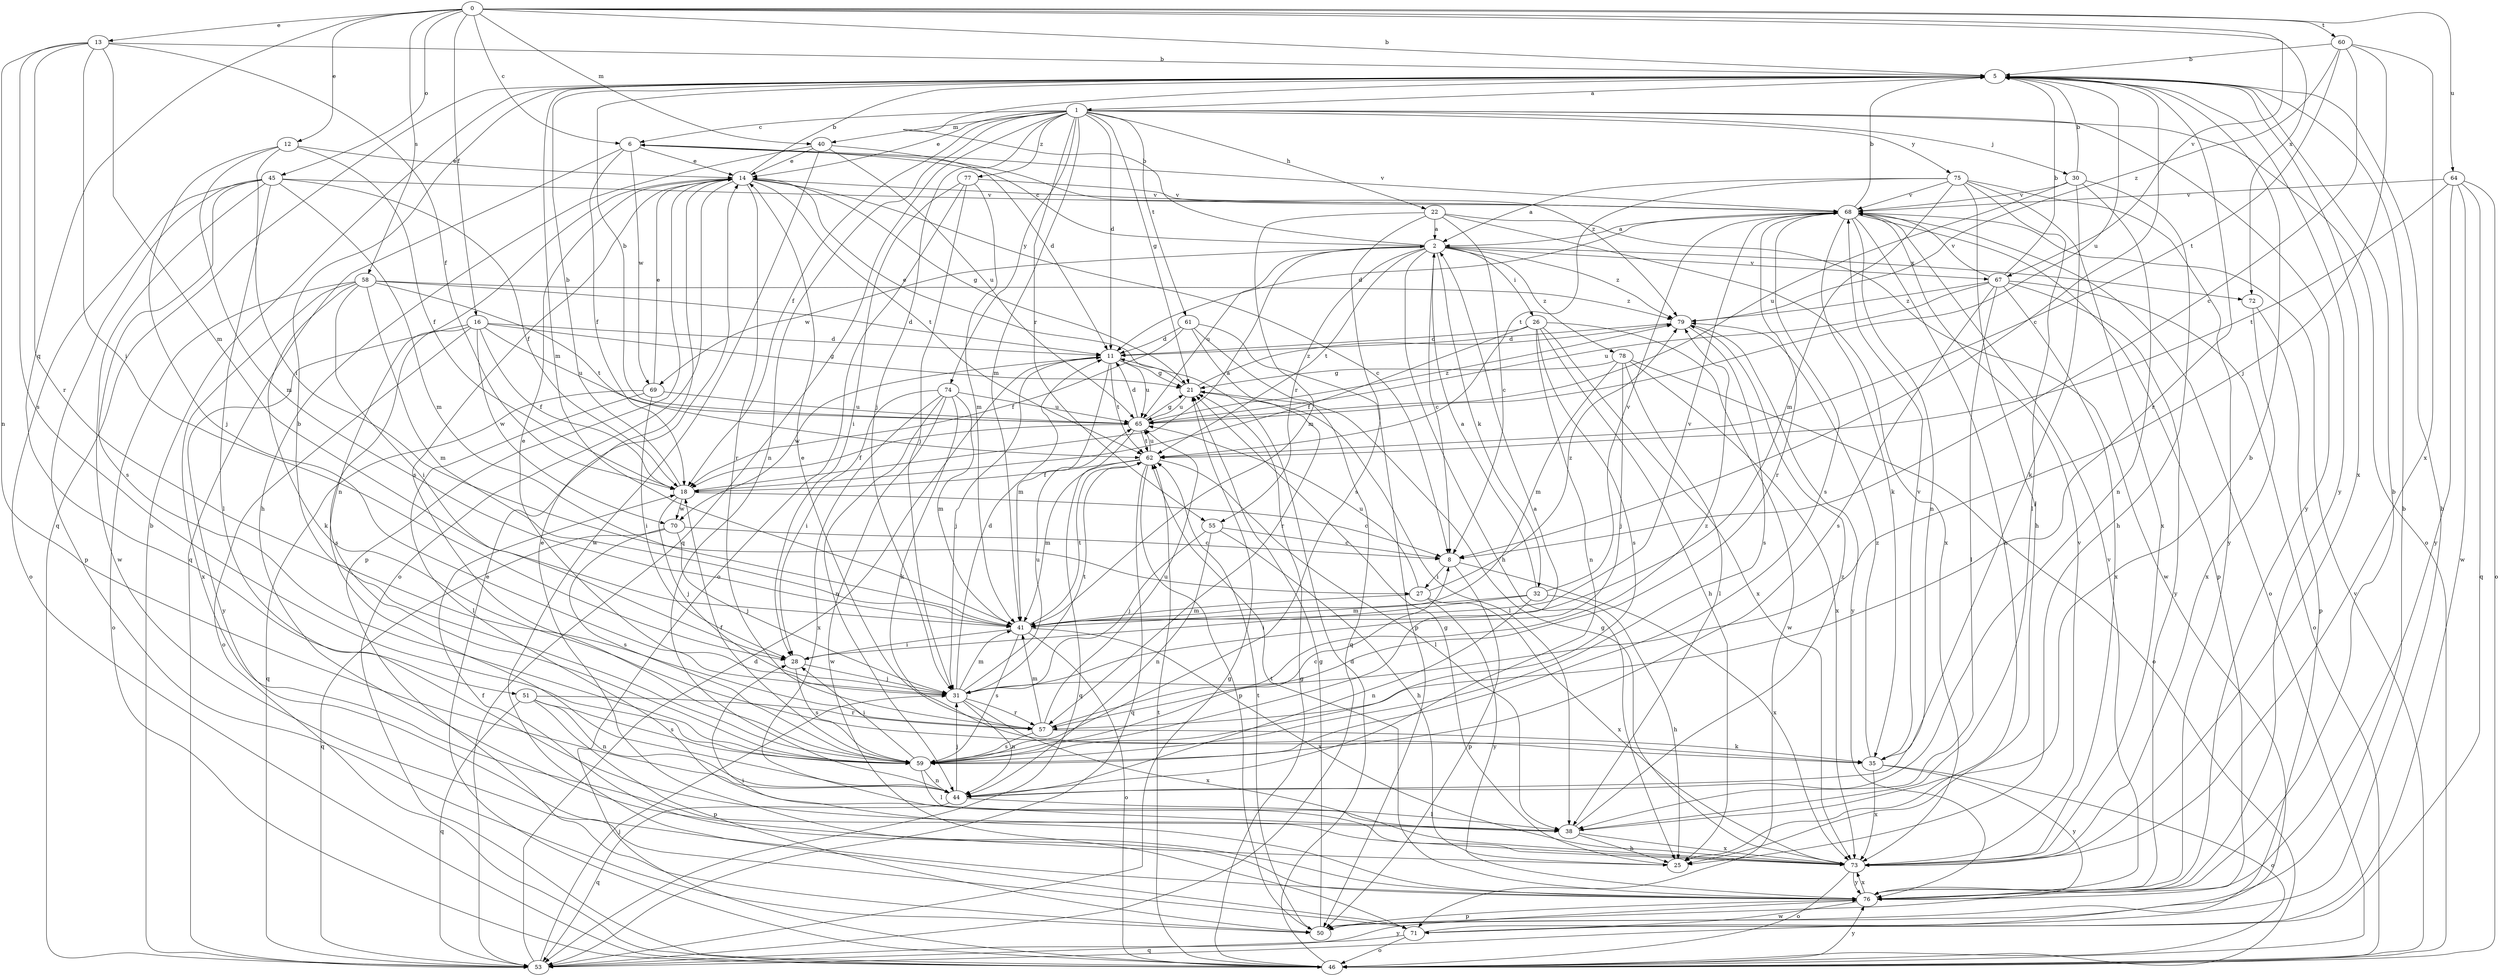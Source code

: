 strict digraph  {
0;
1;
2;
5;
6;
8;
11;
12;
13;
14;
16;
18;
21;
22;
25;
26;
27;
28;
30;
31;
32;
35;
38;
40;
41;
44;
45;
46;
50;
51;
53;
55;
57;
58;
59;
60;
61;
62;
64;
65;
67;
68;
69;
70;
71;
72;
73;
74;
75;
76;
77;
78;
79;
0 -> 5  [label=b];
0 -> 6  [label=c];
0 -> 12  [label=e];
0 -> 13  [label=e];
0 -> 16  [label=f];
0 -> 40  [label=m];
0 -> 45  [label=o];
0 -> 51  [label=q];
0 -> 58  [label=s];
0 -> 60  [label=t];
0 -> 64  [label=u];
0 -> 67  [label=v];
0 -> 72  [label=x];
1 -> 6  [label=c];
1 -> 11  [label=d];
1 -> 14  [label=e];
1 -> 18  [label=f];
1 -> 21  [label=g];
1 -> 22  [label=h];
1 -> 30  [label=j];
1 -> 31  [label=j];
1 -> 40  [label=m];
1 -> 41  [label=m];
1 -> 44  [label=n];
1 -> 46  [label=o];
1 -> 53  [label=q];
1 -> 55  [label=r];
1 -> 61  [label=t];
1 -> 74  [label=y];
1 -> 75  [label=y];
1 -> 76  [label=y];
1 -> 77  [label=z];
2 -> 5  [label=b];
2 -> 6  [label=c];
2 -> 8  [label=c];
2 -> 25  [label=h];
2 -> 26  [label=i];
2 -> 32  [label=k];
2 -> 55  [label=r];
2 -> 62  [label=t];
2 -> 65  [label=u];
2 -> 67  [label=v];
2 -> 69  [label=w];
2 -> 72  [label=x];
2 -> 78  [label=z];
2 -> 79  [label=z];
5 -> 1  [label=a];
5 -> 8  [label=c];
5 -> 41  [label=m];
5 -> 53  [label=q];
5 -> 57  [label=r];
5 -> 65  [label=u];
5 -> 73  [label=x];
5 -> 76  [label=y];
6 -> 14  [label=e];
6 -> 18  [label=f];
6 -> 53  [label=q];
6 -> 68  [label=v];
6 -> 69  [label=w];
6 -> 79  [label=z];
8 -> 27  [label=i];
8 -> 50  [label=p];
8 -> 73  [label=x];
11 -> 21  [label=g];
11 -> 31  [label=j];
11 -> 41  [label=m];
11 -> 62  [label=t];
11 -> 65  [label=u];
11 -> 70  [label=w];
12 -> 14  [label=e];
12 -> 18  [label=f];
12 -> 27  [label=i];
12 -> 31  [label=j];
12 -> 41  [label=m];
13 -> 5  [label=b];
13 -> 18  [label=f];
13 -> 28  [label=i];
13 -> 41  [label=m];
13 -> 44  [label=n];
13 -> 57  [label=r];
13 -> 59  [label=s];
14 -> 5  [label=b];
14 -> 8  [label=c];
14 -> 21  [label=g];
14 -> 44  [label=n];
14 -> 46  [label=o];
14 -> 50  [label=p];
14 -> 57  [label=r];
14 -> 59  [label=s];
14 -> 62  [label=t];
14 -> 68  [label=v];
16 -> 11  [label=d];
16 -> 18  [label=f];
16 -> 21  [label=g];
16 -> 46  [label=o];
16 -> 59  [label=s];
16 -> 65  [label=u];
16 -> 70  [label=w];
16 -> 76  [label=y];
18 -> 2  [label=a];
18 -> 5  [label=b];
18 -> 8  [label=c];
18 -> 31  [label=j];
18 -> 70  [label=w];
21 -> 14  [label=e];
21 -> 38  [label=l];
21 -> 65  [label=u];
21 -> 79  [label=z];
22 -> 2  [label=a];
22 -> 8  [label=c];
22 -> 41  [label=m];
22 -> 59  [label=s];
22 -> 71  [label=w];
22 -> 73  [label=x];
25 -> 21  [label=g];
26 -> 11  [label=d];
26 -> 18  [label=f];
26 -> 25  [label=h];
26 -> 44  [label=n];
26 -> 59  [label=s];
26 -> 71  [label=w];
26 -> 73  [label=x];
27 -> 41  [label=m];
27 -> 65  [label=u];
27 -> 73  [label=x];
27 -> 76  [label=y];
27 -> 79  [label=z];
28 -> 31  [label=j];
28 -> 59  [label=s];
30 -> 5  [label=b];
30 -> 25  [label=h];
30 -> 35  [label=k];
30 -> 44  [label=n];
30 -> 65  [label=u];
30 -> 68  [label=v];
31 -> 11  [label=d];
31 -> 14  [label=e];
31 -> 41  [label=m];
31 -> 44  [label=n];
31 -> 57  [label=r];
31 -> 62  [label=t];
31 -> 65  [label=u];
31 -> 73  [label=x];
32 -> 2  [label=a];
32 -> 25  [label=h];
32 -> 28  [label=i];
32 -> 41  [label=m];
32 -> 44  [label=n];
32 -> 68  [label=v];
35 -> 46  [label=o];
35 -> 68  [label=v];
35 -> 73  [label=x];
35 -> 76  [label=y];
35 -> 79  [label=z];
38 -> 5  [label=b];
38 -> 25  [label=h];
38 -> 73  [label=x];
38 -> 79  [label=z];
40 -> 11  [label=d];
40 -> 14  [label=e];
40 -> 25  [label=h];
40 -> 65  [label=u];
40 -> 71  [label=w];
41 -> 28  [label=i];
41 -> 46  [label=o];
41 -> 59  [label=s];
41 -> 62  [label=t];
41 -> 68  [label=v];
41 -> 73  [label=x];
44 -> 31  [label=j];
44 -> 38  [label=l];
44 -> 53  [label=q];
45 -> 18  [label=f];
45 -> 38  [label=l];
45 -> 41  [label=m];
45 -> 46  [label=o];
45 -> 50  [label=p];
45 -> 59  [label=s];
45 -> 68  [label=v];
45 -> 71  [label=w];
46 -> 11  [label=d];
46 -> 14  [label=e];
46 -> 21  [label=g];
46 -> 62  [label=t];
46 -> 68  [label=v];
46 -> 76  [label=y];
50 -> 5  [label=b];
50 -> 21  [label=g];
50 -> 62  [label=t];
51 -> 44  [label=n];
51 -> 50  [label=p];
51 -> 53  [label=q];
51 -> 57  [label=r];
51 -> 59  [label=s];
53 -> 5  [label=b];
53 -> 11  [label=d];
53 -> 21  [label=g];
53 -> 31  [label=j];
53 -> 76  [label=y];
55 -> 8  [label=c];
55 -> 25  [label=h];
55 -> 31  [label=j];
55 -> 44  [label=n];
57 -> 14  [label=e];
57 -> 35  [label=k];
57 -> 41  [label=m];
57 -> 59  [label=s];
57 -> 65  [label=u];
57 -> 79  [label=z];
58 -> 11  [label=d];
58 -> 28  [label=i];
58 -> 35  [label=k];
58 -> 41  [label=m];
58 -> 46  [label=o];
58 -> 62  [label=t];
58 -> 73  [label=x];
58 -> 79  [label=z];
59 -> 2  [label=a];
59 -> 5  [label=b];
59 -> 8  [label=c];
59 -> 18  [label=f];
59 -> 28  [label=i];
59 -> 38  [label=l];
59 -> 44  [label=n];
60 -> 5  [label=b];
60 -> 8  [label=c];
60 -> 31  [label=j];
60 -> 62  [label=t];
60 -> 73  [label=x];
60 -> 79  [label=z];
61 -> 11  [label=d];
61 -> 18  [label=f];
61 -> 50  [label=p];
61 -> 53  [label=q];
61 -> 57  [label=r];
62 -> 18  [label=f];
62 -> 38  [label=l];
62 -> 41  [label=m];
62 -> 50  [label=p];
62 -> 53  [label=q];
62 -> 65  [label=u];
64 -> 46  [label=o];
64 -> 53  [label=q];
64 -> 62  [label=t];
64 -> 68  [label=v];
64 -> 71  [label=w];
64 -> 76  [label=y];
65 -> 5  [label=b];
65 -> 11  [label=d];
65 -> 18  [label=f];
65 -> 21  [label=g];
65 -> 53  [label=q];
65 -> 62  [label=t];
65 -> 79  [label=z];
67 -> 5  [label=b];
67 -> 38  [label=l];
67 -> 46  [label=o];
67 -> 59  [label=s];
67 -> 65  [label=u];
67 -> 68  [label=v];
67 -> 73  [label=x];
67 -> 76  [label=y];
67 -> 79  [label=z];
68 -> 2  [label=a];
68 -> 5  [label=b];
68 -> 11  [label=d];
68 -> 25  [label=h];
68 -> 35  [label=k];
68 -> 44  [label=n];
68 -> 46  [label=o];
68 -> 50  [label=p];
68 -> 57  [label=r];
68 -> 59  [label=s];
69 -> 14  [label=e];
69 -> 28  [label=i];
69 -> 38  [label=l];
69 -> 53  [label=q];
69 -> 65  [label=u];
70 -> 8  [label=c];
70 -> 31  [label=j];
70 -> 53  [label=q];
70 -> 59  [label=s];
71 -> 5  [label=b];
71 -> 46  [label=o];
71 -> 53  [label=q];
72 -> 50  [label=p];
72 -> 73  [label=x];
73 -> 21  [label=g];
73 -> 46  [label=o];
73 -> 68  [label=v];
73 -> 76  [label=y];
74 -> 28  [label=i];
74 -> 35  [label=k];
74 -> 41  [label=m];
74 -> 44  [label=n];
74 -> 65  [label=u];
74 -> 71  [label=w];
74 -> 73  [label=x];
75 -> 2  [label=a];
75 -> 25  [label=h];
75 -> 38  [label=l];
75 -> 41  [label=m];
75 -> 62  [label=t];
75 -> 68  [label=v];
75 -> 73  [label=x];
75 -> 76  [label=y];
76 -> 5  [label=b];
76 -> 14  [label=e];
76 -> 18  [label=f];
76 -> 28  [label=i];
76 -> 50  [label=p];
76 -> 62  [label=t];
76 -> 68  [label=v];
76 -> 71  [label=w];
76 -> 73  [label=x];
77 -> 28  [label=i];
77 -> 31  [label=j];
77 -> 41  [label=m];
77 -> 46  [label=o];
77 -> 68  [label=v];
78 -> 21  [label=g];
78 -> 31  [label=j];
78 -> 38  [label=l];
78 -> 41  [label=m];
78 -> 46  [label=o];
78 -> 73  [label=x];
79 -> 11  [label=d];
79 -> 59  [label=s];
79 -> 76  [label=y];
}
